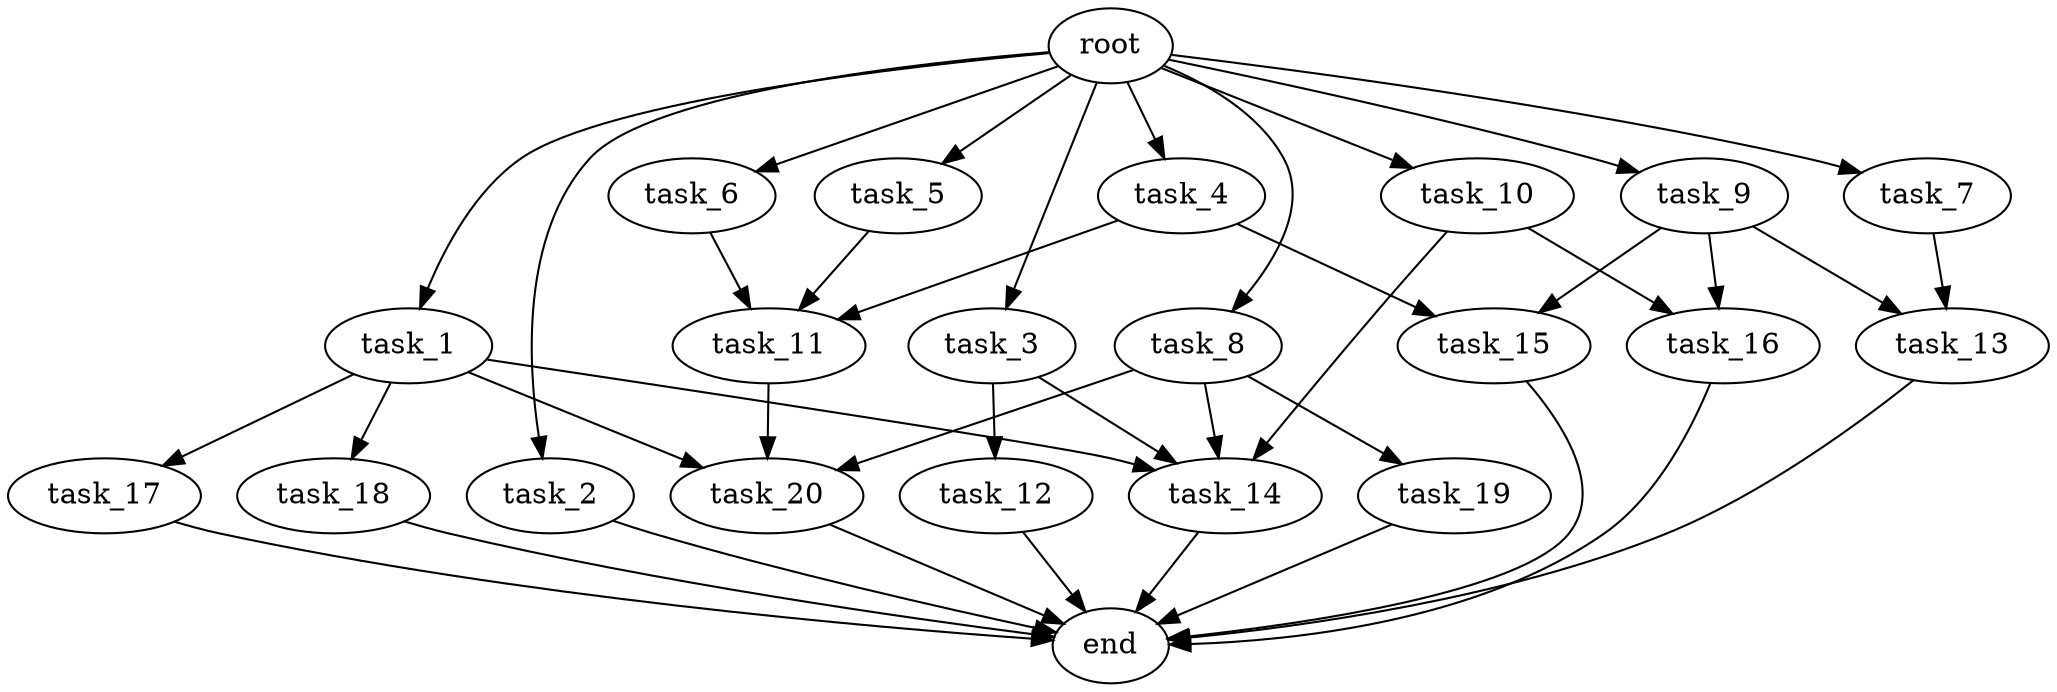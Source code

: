 digraph G {
  root [size="0.000000e+00"];
  task_1 [size="3.630617e+10"];
  task_2 [size="7.156997e+10"];
  task_3 [size="8.213832e+10"];
  task_4 [size="2.117210e+09"];
  task_5 [size="9.668085e+10"];
  task_6 [size="6.058542e+10"];
  task_7 [size="8.414888e+10"];
  task_8 [size="6.622572e+10"];
  task_9 [size="9.408542e+10"];
  task_10 [size="6.907134e+10"];
  task_11 [size="7.888238e+10"];
  task_12 [size="2.397519e+10"];
  task_13 [size="5.527726e+10"];
  task_14 [size="3.093376e+10"];
  task_15 [size="9.584878e+10"];
  task_16 [size="3.629188e+10"];
  task_17 [size="8.122691e+10"];
  task_18 [size="1.221416e+10"];
  task_19 [size="8.669662e+10"];
  task_20 [size="8.576614e+10"];
  end [size="0.000000e+00"];

  root -> task_1 [size="1.000000e-12"];
  root -> task_2 [size="1.000000e-12"];
  root -> task_3 [size="1.000000e-12"];
  root -> task_4 [size="1.000000e-12"];
  root -> task_5 [size="1.000000e-12"];
  root -> task_6 [size="1.000000e-12"];
  root -> task_7 [size="1.000000e-12"];
  root -> task_8 [size="1.000000e-12"];
  root -> task_9 [size="1.000000e-12"];
  root -> task_10 [size="1.000000e-12"];
  task_1 -> task_14 [size="7.733439e+07"];
  task_1 -> task_17 [size="8.122691e+08"];
  task_1 -> task_18 [size="1.221416e+08"];
  task_1 -> task_20 [size="2.858871e+08"];
  task_2 -> end [size="1.000000e-12"];
  task_3 -> task_12 [size="2.397519e+08"];
  task_3 -> task_14 [size="7.733439e+07"];
  task_4 -> task_11 [size="2.629413e+08"];
  task_4 -> task_15 [size="4.792439e+08"];
  task_5 -> task_11 [size="2.629413e+08"];
  task_6 -> task_11 [size="2.629413e+08"];
  task_7 -> task_13 [size="2.763863e+08"];
  task_8 -> task_14 [size="7.733439e+07"];
  task_8 -> task_19 [size="8.669662e+08"];
  task_8 -> task_20 [size="2.858871e+08"];
  task_9 -> task_13 [size="2.763863e+08"];
  task_9 -> task_15 [size="4.792439e+08"];
  task_9 -> task_16 [size="1.814594e+08"];
  task_10 -> task_14 [size="7.733439e+07"];
  task_10 -> task_16 [size="1.814594e+08"];
  task_11 -> task_20 [size="2.858871e+08"];
  task_12 -> end [size="1.000000e-12"];
  task_13 -> end [size="1.000000e-12"];
  task_14 -> end [size="1.000000e-12"];
  task_15 -> end [size="1.000000e-12"];
  task_16 -> end [size="1.000000e-12"];
  task_17 -> end [size="1.000000e-12"];
  task_18 -> end [size="1.000000e-12"];
  task_19 -> end [size="1.000000e-12"];
  task_20 -> end [size="1.000000e-12"];
}

